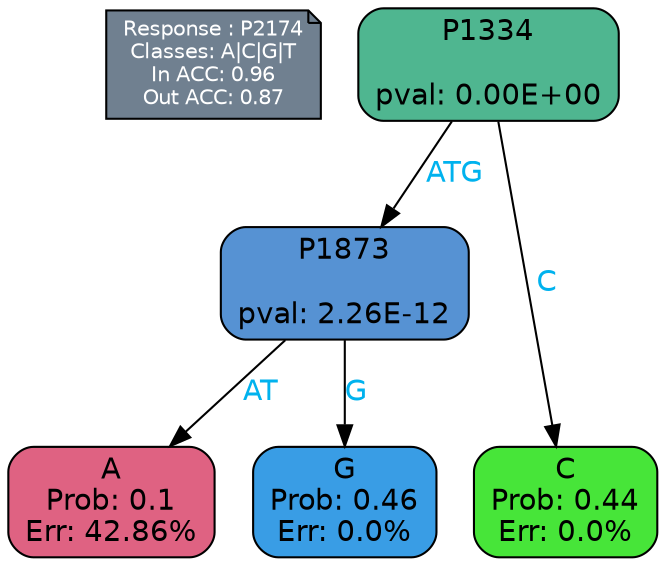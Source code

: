 digraph Tree {
node [shape=box, style="filled, rounded", color="black", fontname=helvetica] ;
graph [ranksep=equally, splines=polylines, bgcolor=transparent, dpi=600] ;
edge [fontname=helvetica] ;
LEGEND [label="Response : P2174
Classes: A|C|G|T
In ACC: 0.96
Out ACC: 0.87
",shape=note,align=left,style=filled,fillcolor="slategray",fontcolor="white",fontsize=10];1 [label="P1334

pval: 0.00E+00", fillcolor="#4fb690"] ;
2 [label="P1873

pval: 2.26E-12", fillcolor="#5692d3"] ;
3 [label="A
Prob: 0.1
Err: 42.86%", fillcolor="#df6282"] ;
4 [label="G
Prob: 0.46
Err: 0.0%", fillcolor="#399de5"] ;
5 [label="C
Prob: 0.44
Err: 0.0%", fillcolor="#47e539"] ;
1 -> 2 [label="ATG",fontcolor=deepskyblue2] ;
1 -> 5 [label="C",fontcolor=deepskyblue2] ;
2 -> 3 [label="AT",fontcolor=deepskyblue2] ;
2 -> 4 [label="G",fontcolor=deepskyblue2] ;
{rank = same; 3;4;5;}{rank = same; LEGEND;1;}}